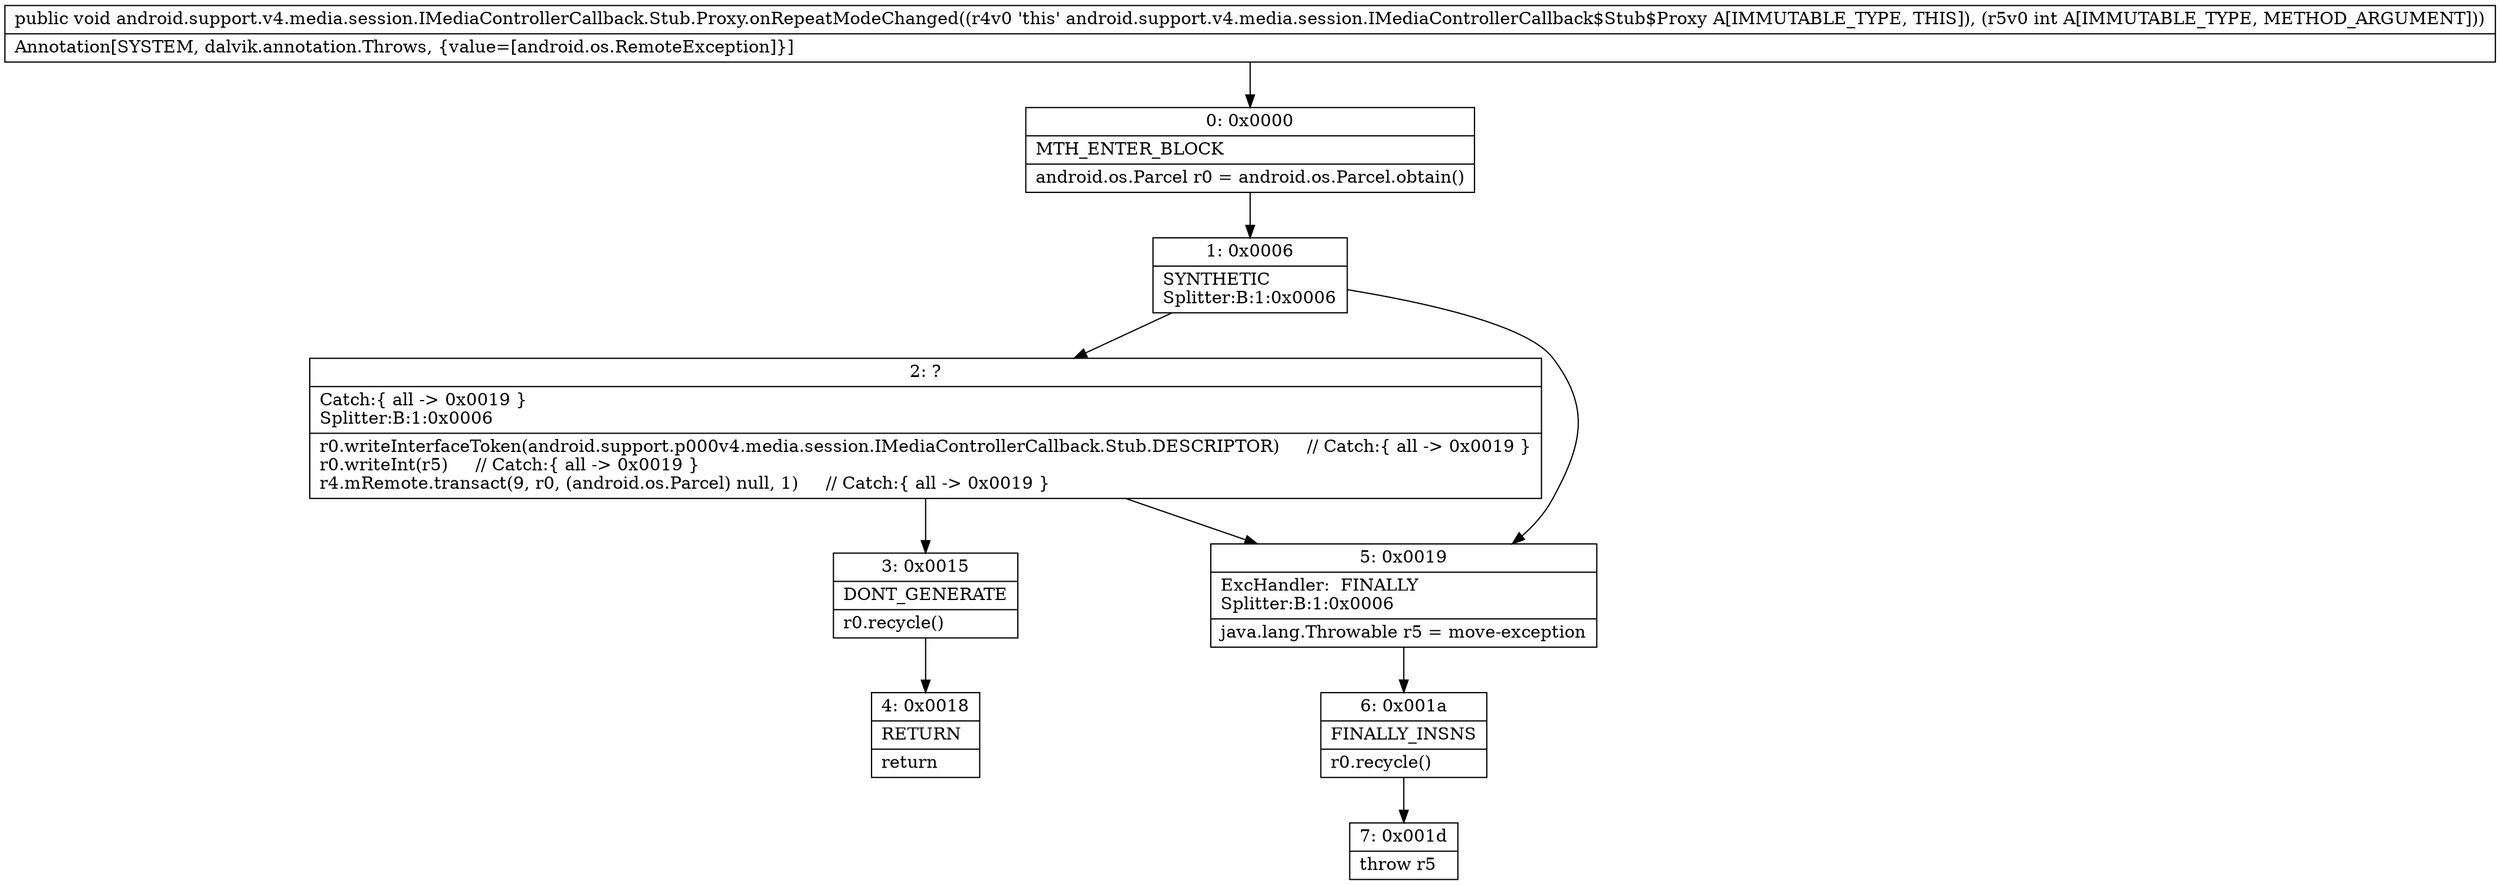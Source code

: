 digraph "CFG forandroid.support.v4.media.session.IMediaControllerCallback.Stub.Proxy.onRepeatModeChanged(I)V" {
Node_0 [shape=record,label="{0\:\ 0x0000|MTH_ENTER_BLOCK\l|android.os.Parcel r0 = android.os.Parcel.obtain()\l}"];
Node_1 [shape=record,label="{1\:\ 0x0006|SYNTHETIC\lSplitter:B:1:0x0006\l}"];
Node_2 [shape=record,label="{2\:\ ?|Catch:\{ all \-\> 0x0019 \}\lSplitter:B:1:0x0006\l|r0.writeInterfaceToken(android.support.p000v4.media.session.IMediaControllerCallback.Stub.DESCRIPTOR)     \/\/ Catch:\{ all \-\> 0x0019 \}\lr0.writeInt(r5)     \/\/ Catch:\{ all \-\> 0x0019 \}\lr4.mRemote.transact(9, r0, (android.os.Parcel) null, 1)     \/\/ Catch:\{ all \-\> 0x0019 \}\l}"];
Node_3 [shape=record,label="{3\:\ 0x0015|DONT_GENERATE\l|r0.recycle()\l}"];
Node_4 [shape=record,label="{4\:\ 0x0018|RETURN\l|return\l}"];
Node_5 [shape=record,label="{5\:\ 0x0019|ExcHandler:  FINALLY\lSplitter:B:1:0x0006\l|java.lang.Throwable r5 = move\-exception\l}"];
Node_6 [shape=record,label="{6\:\ 0x001a|FINALLY_INSNS\l|r0.recycle()\l}"];
Node_7 [shape=record,label="{7\:\ 0x001d|throw r5\l}"];
MethodNode[shape=record,label="{public void android.support.v4.media.session.IMediaControllerCallback.Stub.Proxy.onRepeatModeChanged((r4v0 'this' android.support.v4.media.session.IMediaControllerCallback$Stub$Proxy A[IMMUTABLE_TYPE, THIS]), (r5v0 int A[IMMUTABLE_TYPE, METHOD_ARGUMENT]))  | Annotation[SYSTEM, dalvik.annotation.Throws, \{value=[android.os.RemoteException]\}]\l}"];
MethodNode -> Node_0;
Node_0 -> Node_1;
Node_1 -> Node_2;
Node_1 -> Node_5;
Node_2 -> Node_3;
Node_2 -> Node_5;
Node_3 -> Node_4;
Node_5 -> Node_6;
Node_6 -> Node_7;
}

